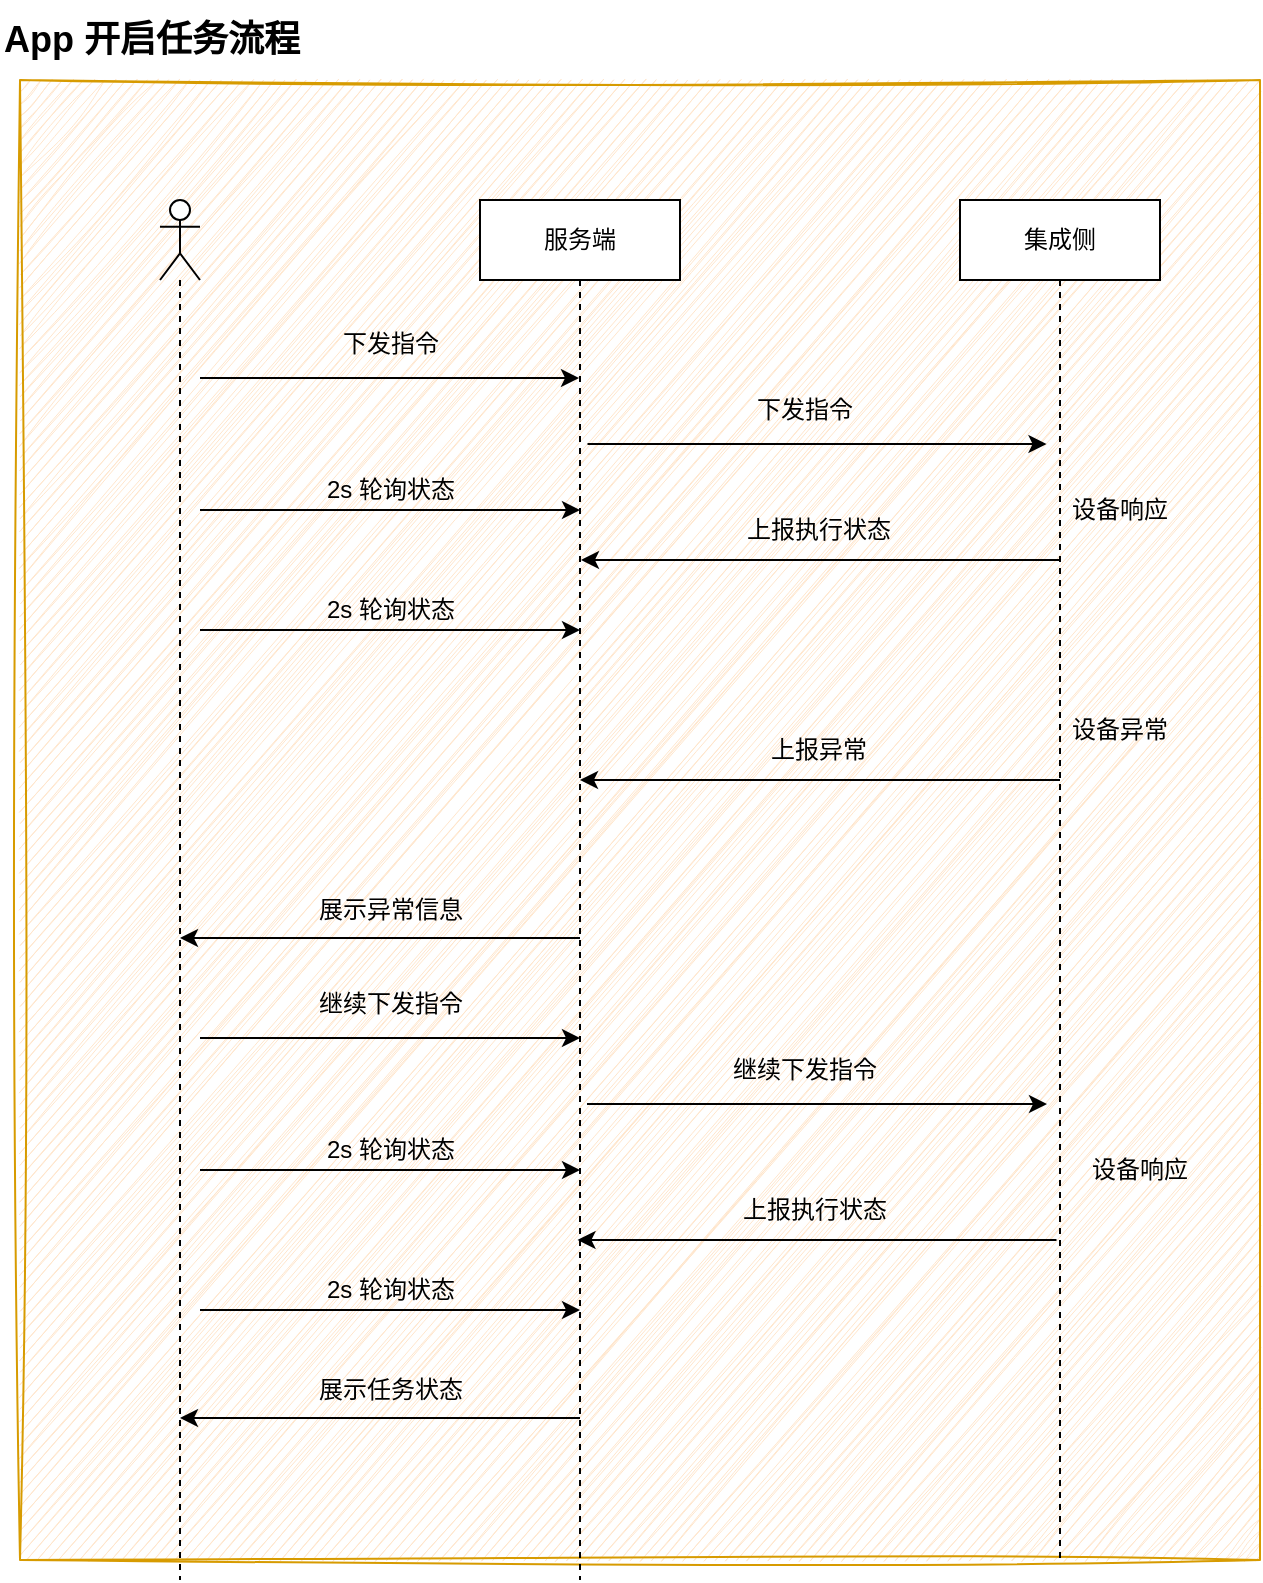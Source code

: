 <mxfile version="22.1.21" type="github">
  <diagram name="第 1 页" id="4hfOIBlN0suf7n0Qkz0t">
    <mxGraphModel dx="1420" dy="781" grid="1" gridSize="10" guides="1" tooltips="1" connect="1" arrows="1" fold="1" page="1" pageScale="1" pageWidth="827" pageHeight="1169" math="0" shadow="0">
      <root>
        <mxCell id="0" />
        <mxCell id="1" parent="0" />
        <mxCell id="9nhJ-8mwgLk23iv4MACG-19" value="" style="rounded=0;whiteSpace=wrap;html=1;fillColor=#ffe6cc;strokeColor=#d79b00;sketch=1;curveFitting=1;jiggle=2;" vertex="1" parent="1">
          <mxGeometry x="50" y="210" width="620" height="740" as="geometry" />
        </mxCell>
        <mxCell id="9nhJ-8mwgLk23iv4MACG-1" value="" style="shape=umlLifeline;perimeter=lifelinePerimeter;whiteSpace=wrap;html=1;container=1;dropTarget=0;collapsible=0;recursiveResize=0;outlineConnect=0;portConstraint=eastwest;newEdgeStyle={&quot;curved&quot;:0,&quot;rounded&quot;:0};participant=umlActor;" vertex="1" parent="1">
          <mxGeometry x="120" y="270" width="20" height="690" as="geometry" />
        </mxCell>
        <mxCell id="9nhJ-8mwgLk23iv4MACG-2" value="服务端" style="shape=umlLifeline;perimeter=lifelinePerimeter;whiteSpace=wrap;html=1;container=1;dropTarget=0;collapsible=0;recursiveResize=0;outlineConnect=0;portConstraint=eastwest;newEdgeStyle={&quot;curved&quot;:0,&quot;rounded&quot;:0};" vertex="1" parent="1">
          <mxGeometry x="280" y="270" width="100" height="690" as="geometry" />
        </mxCell>
        <mxCell id="9nhJ-8mwgLk23iv4MACG-3" value="集成侧" style="shape=umlLifeline;perimeter=lifelinePerimeter;whiteSpace=wrap;html=1;container=1;dropTarget=0;collapsible=0;recursiveResize=0;outlineConnect=0;portConstraint=eastwest;newEdgeStyle={&quot;curved&quot;:0,&quot;rounded&quot;:0};" vertex="1" parent="1">
          <mxGeometry x="520" y="270" width="100" height="680" as="geometry" />
        </mxCell>
        <mxCell id="9nhJ-8mwgLk23iv4MACG-4" value="" style="endArrow=classic;html=1;rounded=0;" edge="1" parent="1">
          <mxGeometry width="50" height="50" relative="1" as="geometry">
            <mxPoint x="140" y="359" as="sourcePoint" />
            <mxPoint x="329.5" y="359" as="targetPoint" />
          </mxGeometry>
        </mxCell>
        <mxCell id="9nhJ-8mwgLk23iv4MACG-5" value="下发指令" style="text;html=1;align=center;verticalAlign=middle;resizable=0;points=[];autosize=1;strokeColor=none;fillColor=none;" vertex="1" parent="1">
          <mxGeometry x="200" y="327" width="70" height="30" as="geometry" />
        </mxCell>
        <mxCell id="9nhJ-8mwgLk23iv4MACG-6" value="" style="endArrow=classic;html=1;rounded=0;" edge="1" parent="1">
          <mxGeometry width="50" height="50" relative="1" as="geometry">
            <mxPoint x="333.75" y="392" as="sourcePoint" />
            <mxPoint x="563.25" y="392" as="targetPoint" />
          </mxGeometry>
        </mxCell>
        <mxCell id="9nhJ-8mwgLk23iv4MACG-7" value="下发指令" style="text;html=1;align=center;verticalAlign=middle;resizable=0;points=[];autosize=1;strokeColor=none;fillColor=none;" vertex="1" parent="1">
          <mxGeometry x="407.25" y="360" width="70" height="30" as="geometry" />
        </mxCell>
        <mxCell id="9nhJ-8mwgLk23iv4MACG-9" value="" style="endArrow=classic;html=1;rounded=0;" edge="1" parent="1">
          <mxGeometry width="50" height="50" relative="1" as="geometry">
            <mxPoint x="568.25" y="790" as="sourcePoint" />
            <mxPoint x="328.75" y="790" as="targetPoint" />
          </mxGeometry>
        </mxCell>
        <mxCell id="9nhJ-8mwgLk23iv4MACG-10" value="上报执行状态" style="text;html=1;align=center;verticalAlign=middle;resizable=0;points=[];autosize=1;strokeColor=none;fillColor=none;" vertex="1" parent="1">
          <mxGeometry x="397.25" y="760" width="100" height="30" as="geometry" />
        </mxCell>
        <mxCell id="9nhJ-8mwgLk23iv4MACG-11" value="" style="endArrow=classic;html=1;rounded=0;" edge="1" parent="1">
          <mxGeometry width="50" height="50" relative="1" as="geometry">
            <mxPoint x="140" y="425" as="sourcePoint" />
            <mxPoint x="330" y="425" as="targetPoint" />
          </mxGeometry>
        </mxCell>
        <mxCell id="9nhJ-8mwgLk23iv4MACG-12" value="2s 轮询状态" style="text;html=1;align=center;verticalAlign=middle;resizable=0;points=[];autosize=1;strokeColor=none;fillColor=none;" vertex="1" parent="1">
          <mxGeometry x="190" y="400" width="90" height="30" as="geometry" />
        </mxCell>
        <mxCell id="9nhJ-8mwgLk23iv4MACG-13" value="" style="endArrow=classic;html=1;rounded=0;" edge="1" parent="1">
          <mxGeometry width="50" height="50" relative="1" as="geometry">
            <mxPoint x="140" y="485" as="sourcePoint" />
            <mxPoint x="330" y="485" as="targetPoint" />
          </mxGeometry>
        </mxCell>
        <mxCell id="9nhJ-8mwgLk23iv4MACG-14" value="2s 轮询状态" style="text;html=1;align=center;verticalAlign=middle;resizable=0;points=[];autosize=1;strokeColor=none;fillColor=none;" vertex="1" parent="1">
          <mxGeometry x="190" y="460" width="90" height="30" as="geometry" />
        </mxCell>
        <mxCell id="9nhJ-8mwgLk23iv4MACG-15" value="" style="endArrow=classic;html=1;rounded=0;" edge="1" parent="1">
          <mxGeometry width="50" height="50" relative="1" as="geometry">
            <mxPoint x="570" y="560" as="sourcePoint" />
            <mxPoint x="330" y="560" as="targetPoint" />
          </mxGeometry>
        </mxCell>
        <mxCell id="9nhJ-8mwgLk23iv4MACG-16" value="上报异常" style="text;html=1;align=center;verticalAlign=middle;resizable=0;points=[];autosize=1;strokeColor=none;fillColor=none;" vertex="1" parent="1">
          <mxGeometry x="413.5" y="530" width="70" height="30" as="geometry" />
        </mxCell>
        <mxCell id="9nhJ-8mwgLk23iv4MACG-18" value="&lt;b&gt;&lt;font style=&quot;font-size: 18px;&quot;&gt;App 开启任务流程&lt;/font&gt;&lt;/b&gt;" style="text;html=1;strokeColor=none;fillColor=none;align=left;verticalAlign=middle;whiteSpace=wrap;rounded=0;" vertex="1" parent="1">
          <mxGeometry x="40" y="170" width="630" height="40" as="geometry" />
        </mxCell>
        <mxCell id="9nhJ-8mwgLk23iv4MACG-21" value="" style="endArrow=classic;html=1;rounded=0;" edge="1" parent="1">
          <mxGeometry width="50" height="50" relative="1" as="geometry">
            <mxPoint x="140" y="689" as="sourcePoint" />
            <mxPoint x="330" y="689" as="targetPoint" />
          </mxGeometry>
        </mxCell>
        <mxCell id="9nhJ-8mwgLk23iv4MACG-22" value="继续下发指令" style="text;html=1;align=center;verticalAlign=middle;resizable=0;points=[];autosize=1;strokeColor=none;fillColor=none;" vertex="1" parent="1">
          <mxGeometry x="185" y="657" width="100" height="30" as="geometry" />
        </mxCell>
        <mxCell id="9nhJ-8mwgLk23iv4MACG-23" value="" style="endArrow=classic;html=1;rounded=0;" edge="1" parent="1">
          <mxGeometry width="50" height="50" relative="1" as="geometry">
            <mxPoint x="333.5" y="722" as="sourcePoint" />
            <mxPoint x="563.5" y="722" as="targetPoint" />
          </mxGeometry>
        </mxCell>
        <mxCell id="9nhJ-8mwgLk23iv4MACG-24" value="继续下发指令" style="text;html=1;align=center;verticalAlign=middle;resizable=0;points=[];autosize=1;strokeColor=none;fillColor=none;" vertex="1" parent="1">
          <mxGeometry x="392" y="690" width="100" height="30" as="geometry" />
        </mxCell>
        <mxCell id="9nhJ-8mwgLk23iv4MACG-25" value="设备响应" style="text;html=1;strokeColor=none;fillColor=none;align=center;verticalAlign=middle;whiteSpace=wrap;rounded=0;" vertex="1" parent="1">
          <mxGeometry x="570" y="410" width="60" height="30" as="geometry" />
        </mxCell>
        <mxCell id="9nhJ-8mwgLk23iv4MACG-26" value="设备异常" style="text;html=1;strokeColor=none;fillColor=none;align=center;verticalAlign=middle;whiteSpace=wrap;rounded=0;" vertex="1" parent="1">
          <mxGeometry x="570" y="520" width="60" height="30" as="geometry" />
        </mxCell>
        <mxCell id="9nhJ-8mwgLk23iv4MACG-27" value="" style="endArrow=classic;html=1;rounded=0;" edge="1" parent="1">
          <mxGeometry width="50" height="50" relative="1" as="geometry">
            <mxPoint x="140" y="755" as="sourcePoint" />
            <mxPoint x="330" y="755" as="targetPoint" />
          </mxGeometry>
        </mxCell>
        <mxCell id="9nhJ-8mwgLk23iv4MACG-28" value="2s 轮询状态" style="text;html=1;align=center;verticalAlign=middle;resizable=0;points=[];autosize=1;strokeColor=none;fillColor=none;" vertex="1" parent="1">
          <mxGeometry x="190" y="730" width="90" height="30" as="geometry" />
        </mxCell>
        <mxCell id="9nhJ-8mwgLk23iv4MACG-29" value="" style="endArrow=classic;html=1;rounded=0;" edge="1" parent="1">
          <mxGeometry width="50" height="50" relative="1" as="geometry">
            <mxPoint x="330" y="879" as="sourcePoint" />
            <mxPoint x="130" y="879" as="targetPoint" />
          </mxGeometry>
        </mxCell>
        <mxCell id="9nhJ-8mwgLk23iv4MACG-30" value="展示任务状态" style="text;html=1;align=center;verticalAlign=middle;resizable=0;points=[];autosize=1;strokeColor=none;fillColor=none;" vertex="1" parent="1">
          <mxGeometry x="185" y="850" width="100" height="30" as="geometry" />
        </mxCell>
        <mxCell id="9nhJ-8mwgLk23iv4MACG-31" value="" style="endArrow=classic;html=1;rounded=0;" edge="1" parent="1">
          <mxGeometry width="50" height="50" relative="1" as="geometry">
            <mxPoint x="330" y="639" as="sourcePoint" />
            <mxPoint x="130" y="639" as="targetPoint" />
          </mxGeometry>
        </mxCell>
        <mxCell id="9nhJ-8mwgLk23iv4MACG-32" value="展示异常信息" style="text;html=1;align=center;verticalAlign=middle;resizable=0;points=[];autosize=1;strokeColor=none;fillColor=none;" vertex="1" parent="1">
          <mxGeometry x="185" y="610" width="100" height="30" as="geometry" />
        </mxCell>
        <mxCell id="9nhJ-8mwgLk23iv4MACG-33" value="设备响应" style="text;html=1;strokeColor=none;fillColor=none;align=center;verticalAlign=middle;whiteSpace=wrap;rounded=0;" vertex="1" parent="1">
          <mxGeometry x="580" y="740" width="60" height="30" as="geometry" />
        </mxCell>
        <mxCell id="9nhJ-8mwgLk23iv4MACG-34" value="" style="endArrow=classic;html=1;rounded=0;" edge="1" parent="1">
          <mxGeometry width="50" height="50" relative="1" as="geometry">
            <mxPoint x="570" y="450" as="sourcePoint" />
            <mxPoint x="330.5" y="450" as="targetPoint" />
          </mxGeometry>
        </mxCell>
        <mxCell id="9nhJ-8mwgLk23iv4MACG-35" value="上报执行状态" style="text;html=1;align=center;verticalAlign=middle;resizable=0;points=[];autosize=1;strokeColor=none;fillColor=none;" vertex="1" parent="1">
          <mxGeometry x="399" y="420" width="100" height="30" as="geometry" />
        </mxCell>
        <mxCell id="9nhJ-8mwgLk23iv4MACG-36" value="" style="endArrow=classic;html=1;rounded=0;" edge="1" parent="1">
          <mxGeometry width="50" height="50" relative="1" as="geometry">
            <mxPoint x="140" y="825" as="sourcePoint" />
            <mxPoint x="330" y="825" as="targetPoint" />
          </mxGeometry>
        </mxCell>
        <mxCell id="9nhJ-8mwgLk23iv4MACG-37" value="2s 轮询状态" style="text;html=1;align=center;verticalAlign=middle;resizable=0;points=[];autosize=1;strokeColor=none;fillColor=none;" vertex="1" parent="1">
          <mxGeometry x="190" y="800" width="90" height="30" as="geometry" />
        </mxCell>
      </root>
    </mxGraphModel>
  </diagram>
</mxfile>
